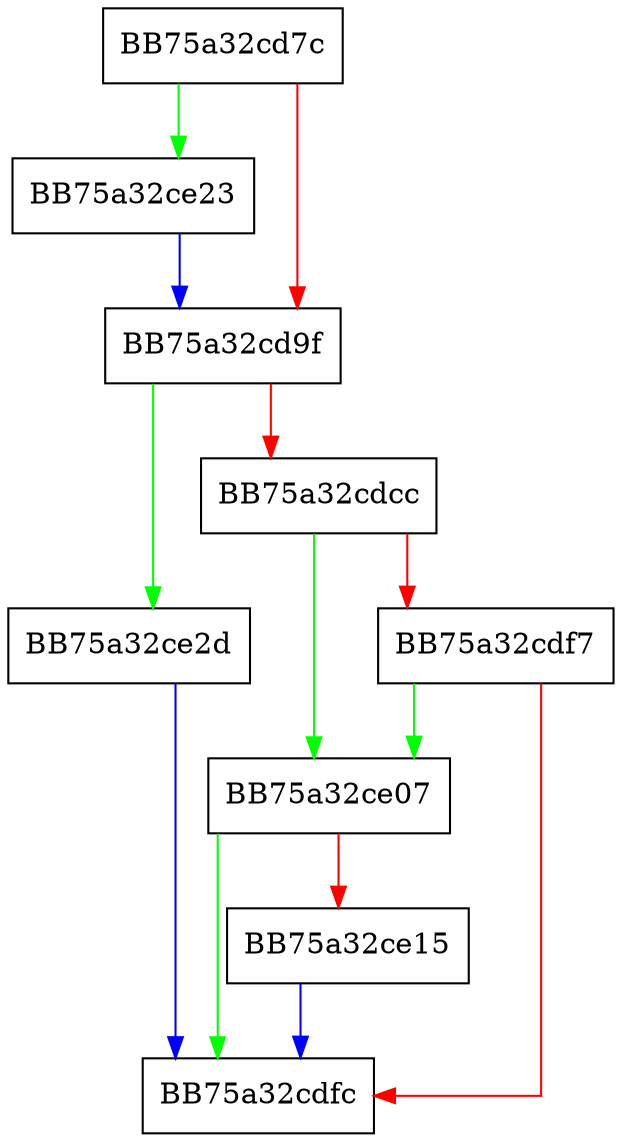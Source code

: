 digraph escfn_1step {
  node [shape="box"];
  graph [splines=ortho];
  BB75a32cd7c -> BB75a32ce23 [color="green"];
  BB75a32cd7c -> BB75a32cd9f [color="red"];
  BB75a32cd9f -> BB75a32ce2d [color="green"];
  BB75a32cd9f -> BB75a32cdcc [color="red"];
  BB75a32cdcc -> BB75a32ce07 [color="green"];
  BB75a32cdcc -> BB75a32cdf7 [color="red"];
  BB75a32cdf7 -> BB75a32ce07 [color="green"];
  BB75a32cdf7 -> BB75a32cdfc [color="red"];
  BB75a32ce07 -> BB75a32cdfc [color="green"];
  BB75a32ce07 -> BB75a32ce15 [color="red"];
  BB75a32ce15 -> BB75a32cdfc [color="blue"];
  BB75a32ce23 -> BB75a32cd9f [color="blue"];
  BB75a32ce2d -> BB75a32cdfc [color="blue"];
}